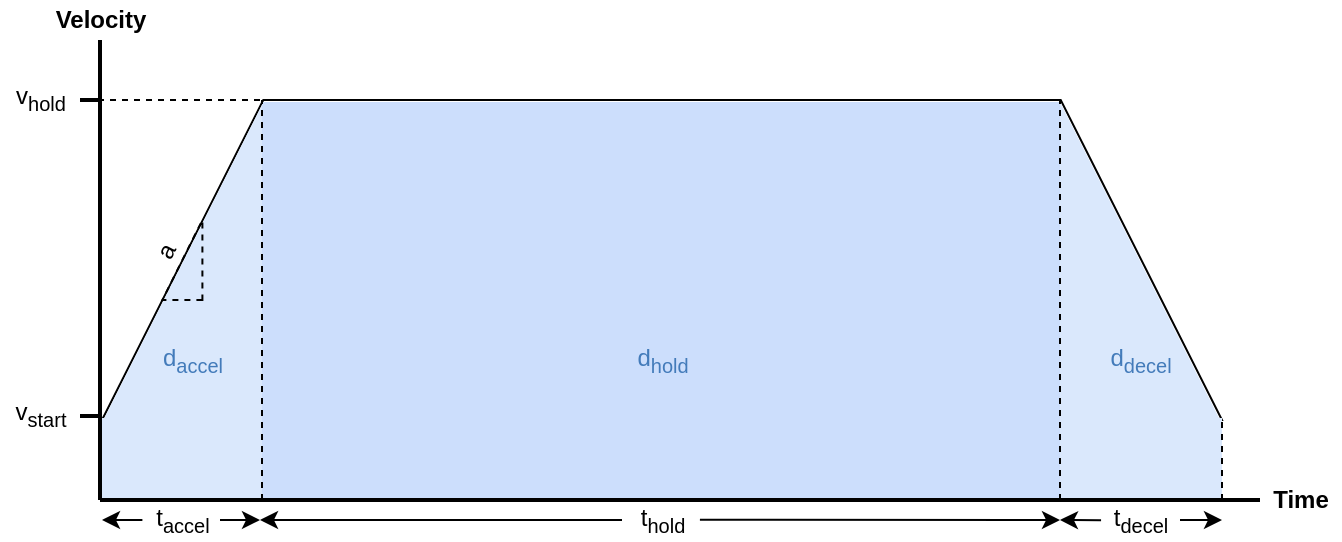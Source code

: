 <mxfile version="12.6.5" type="device"><diagram id="GDQmX2p7-C6wABjRPzsv" name="Page-1"><mxGraphModel dx="739" dy="546" grid="1" gridSize="10" guides="1" tooltips="1" connect="1" arrows="1" fold="1" page="1" pageScale="1" pageWidth="850" pageHeight="1100" math="0" shadow="0"><root><mxCell id="0"/><mxCell id="1" parent="0"/><mxCell id="vhseaxi-XAVIfWy2-aL6-1" value="" style="shape=trapezoid;perimeter=trapezoidPerimeter;whiteSpace=wrap;html=1;size=0.144;fillColor=none;" vertex="1" parent="1"><mxGeometry x="121" y="240" width="560" height="160" as="geometry"/></mxCell><mxCell id="vhseaxi-XAVIfWy2-aL6-40" value="" style="verticalLabelPosition=bottom;verticalAlign=top;html=1;shape=mxgraph.basic.rect;fillColor2=none;strokeWidth=1;size=20;indent=5;dashed=1;fillColor=#dae8fc;strokeColor=none;" vertex="1" parent="1"><mxGeometry x="600" y="399" width="81" height="40" as="geometry"/></mxCell><mxCell id="vhseaxi-XAVIfWy2-aL6-37" value="" style="verticalLabelPosition=bottom;verticalAlign=top;html=1;shape=mxgraph.basic.orthogonal_triangle;dashed=1;fillColor=#dae8fc;rotation=-90;strokeColor=none;flipH=0;flipV=1;" vertex="1" parent="1"><mxGeometry x="560" y="281" width="161" height="81" as="geometry"/></mxCell><mxCell id="vhseaxi-XAVIfWy2-aL6-39" value="" style="verticalLabelPosition=bottom;verticalAlign=top;html=1;shape=mxgraph.basic.rect;fillColor2=none;strokeWidth=1;size=20;indent=5;dashed=1;fillColor=#dae8fc;strokeColor=none;" vertex="1" parent="1"><mxGeometry x="121" y="399" width="80" height="40" as="geometry"/></mxCell><mxCell id="vhseaxi-XAVIfWy2-aL6-36" value="" style="verticalLabelPosition=bottom;verticalAlign=top;html=1;shape=mxgraph.basic.orthogonal_triangle;dashed=1;fillColor=#dae8fc;rotation=-90;strokeColor=none;" vertex="1" parent="1"><mxGeometry x="83.2" y="281" width="157" height="79" as="geometry"/></mxCell><mxCell id="vhseaxi-XAVIfWy2-aL6-38" value="" style="verticalLabelPosition=bottom;verticalAlign=top;html=1;shape=mxgraph.basic.rect;fillColor2=none;strokeWidth=1;size=20;indent=5;dashed=1;fillColor=#CCDEFC;strokeColor=none;" vertex="1" parent="1"><mxGeometry x="201" y="241" width="399" height="198" as="geometry"/></mxCell><mxCell id="vhseaxi-XAVIfWy2-aL6-2" value="" style="endArrow=none;html=1;strokeWidth=2;" edge="1" parent="1"><mxGeometry width="50" height="50" relative="1" as="geometry"><mxPoint x="120" y="210" as="sourcePoint"/><mxPoint x="120" y="440" as="targetPoint"/></mxGeometry></mxCell><mxCell id="vhseaxi-XAVIfWy2-aL6-3" value="" style="endArrow=none;html=1;strokeWidth=2;" edge="1" parent="1"><mxGeometry width="50" height="50" relative="1" as="geometry"><mxPoint x="120" y="440" as="sourcePoint"/><mxPoint x="700" y="440" as="targetPoint"/></mxGeometry></mxCell><mxCell id="vhseaxi-XAVIfWy2-aL6-4" value="Velocity" style="text;html=1;align=center;verticalAlign=middle;resizable=0;points=[];autosize=1;fontStyle=1;horizontal=1;" vertex="1" parent="1"><mxGeometry x="90" y="190" width="60" height="20" as="geometry"/></mxCell><mxCell id="vhseaxi-XAVIfWy2-aL6-5" value="&lt;b&gt;Time&lt;/b&gt;" style="text;html=1;align=center;verticalAlign=middle;resizable=0;points=[];autosize=1;" vertex="1" parent="1"><mxGeometry x="700" y="430" width="40" height="20" as="geometry"/></mxCell><mxCell id="vhseaxi-XAVIfWy2-aL6-8" value="v&lt;sub&gt;start&lt;/sub&gt;" style="text;html=1;align=center;verticalAlign=middle;resizable=0;points=[];autosize=1;" vertex="1" parent="1"><mxGeometry x="70" y="387" width="40" height="20" as="geometry"/></mxCell><mxCell id="vhseaxi-XAVIfWy2-aL6-9" value="" style="endArrow=none;html=1;strokeColor=#000000;strokeWidth=2;" edge="1" parent="1"><mxGeometry width="50" height="50" relative="1" as="geometry"><mxPoint x="110" y="398" as="sourcePoint"/><mxPoint x="121" y="398" as="targetPoint"/></mxGeometry></mxCell><mxCell id="vhseaxi-XAVIfWy2-aL6-10" value="v&lt;sub&gt;hold&lt;/sub&gt;" style="text;html=1;align=center;verticalAlign=middle;resizable=0;points=[];autosize=1;" vertex="1" parent="1"><mxGeometry x="70" y="229" width="40" height="20" as="geometry"/></mxCell><mxCell id="vhseaxi-XAVIfWy2-aL6-11" value="" style="endArrow=none;html=1;strokeColor=#000000;strokeWidth=2;" edge="1" parent="1"><mxGeometry width="50" height="50" relative="1" as="geometry"><mxPoint x="110" y="240" as="sourcePoint"/><mxPoint x="121" y="240" as="targetPoint"/></mxGeometry></mxCell><mxCell id="vhseaxi-XAVIfWy2-aL6-13" value="" style="verticalLabelPosition=bottom;verticalAlign=top;html=1;shape=mxgraph.basic.orthogonal_triangle;fillColor=none;rotation=-90;dashed=1;" vertex="1" parent="1"><mxGeometry x="141.2" y="310" width="40" height="20" as="geometry"/></mxCell><mxCell id="vhseaxi-XAVIfWy2-aL6-14" value="a" style="text;html=1;align=center;verticalAlign=middle;resizable=0;points=[];autosize=1;rotation=297.5;" vertex="1" parent="1"><mxGeometry x="143" y="306" width="20" height="20" as="geometry"/></mxCell><mxCell id="vhseaxi-XAVIfWy2-aL6-15" value="" style="endArrow=none;dashed=1;html=1;strokeColor=#000000;strokeWidth=1;" edge="1" parent="1"><mxGeometry width="50" height="50" relative="1" as="geometry"><mxPoint x="201" y="440" as="sourcePoint"/><mxPoint x="201" y="240" as="targetPoint"/></mxGeometry></mxCell><mxCell id="vhseaxi-XAVIfWy2-aL6-17" value="t&lt;sub&gt;accel&lt;/sub&gt;" style="text;html=1;align=center;verticalAlign=middle;resizable=0;points=[];autosize=1;" vertex="1" parent="1"><mxGeometry x="141.2" y="440" width="40" height="20" as="geometry"/></mxCell><mxCell id="vhseaxi-XAVIfWy2-aL6-18" value="t&lt;sub&gt;hold&lt;/sub&gt;" style="text;html=1;align=center;verticalAlign=middle;resizable=0;points=[];autosize=1;" vertex="1" parent="1"><mxGeometry x="381" y="440" width="40" height="20" as="geometry"/></mxCell><mxCell id="vhseaxi-XAVIfWy2-aL6-19" value="" style="endArrow=none;dashed=1;html=1;strokeColor=#000000;strokeWidth=1;" edge="1" parent="1"><mxGeometry width="50" height="50" relative="1" as="geometry"><mxPoint x="600" y="440" as="sourcePoint"/><mxPoint x="600" y="240" as="targetPoint"/></mxGeometry></mxCell><mxCell id="vhseaxi-XAVIfWy2-aL6-20" value="t&lt;sub&gt;decel&lt;/sub&gt;" style="text;html=1;align=center;verticalAlign=middle;resizable=0;points=[];autosize=1;" vertex="1" parent="1"><mxGeometry x="620" y="440" width="40" height="20" as="geometry"/></mxCell><mxCell id="vhseaxi-XAVIfWy2-aL6-21" value="" style="endArrow=none;dashed=1;html=1;strokeColor=#000000;strokeWidth=1;" edge="1" parent="1"><mxGeometry width="50" height="50" relative="1" as="geometry"><mxPoint x="681" y="440" as="sourcePoint"/><mxPoint x="681" y="400" as="targetPoint"/></mxGeometry></mxCell><mxCell id="vhseaxi-XAVIfWy2-aL6-23" value="" style="endArrow=classic;html=1;strokeColor=#000000;strokeWidth=1;exitX=0.97;exitY=0.5;exitDx=0;exitDy=0;exitPerimeter=0;" edge="1" parent="1" source="vhseaxi-XAVIfWy2-aL6-17"><mxGeometry width="50" height="50" relative="1" as="geometry"><mxPoint x="150" y="500" as="sourcePoint"/><mxPoint x="200" y="450" as="targetPoint"/></mxGeometry></mxCell><mxCell id="vhseaxi-XAVIfWy2-aL6-24" value="" style="endArrow=classic;html=1;strokeColor=#000000;strokeWidth=1;" edge="1" parent="1" source="vhseaxi-XAVIfWy2-aL6-17"><mxGeometry width="50" height="50" relative="1" as="geometry"><mxPoint x="142.2" y="450" as="sourcePoint"/><mxPoint x="121" y="450" as="targetPoint"/></mxGeometry></mxCell><mxCell id="vhseaxi-XAVIfWy2-aL6-27" value="" style="endArrow=classic;html=1;strokeColor=#000000;strokeWidth=1;exitX=0.974;exitY=0.494;exitDx=0;exitDy=0;exitPerimeter=0;" edge="1" parent="1" source="vhseaxi-XAVIfWy2-aL6-18"><mxGeometry width="50" height="50" relative="1" as="geometry"><mxPoint x="421.0" y="450" as="sourcePoint"/><mxPoint x="600" y="450" as="targetPoint"/></mxGeometry></mxCell><mxCell id="vhseaxi-XAVIfWy2-aL6-31" value="" style="endArrow=classic;html=1;strokeColor=#000000;strokeWidth=1;" edge="1" parent="1" source="vhseaxi-XAVIfWy2-aL6-18"><mxGeometry width="50" height="50" relative="1" as="geometry"><mxPoint x="221.2" y="450" as="sourcePoint"/><mxPoint x="200" y="450" as="targetPoint"/></mxGeometry></mxCell><mxCell id="vhseaxi-XAVIfWy2-aL6-32" value="" style="endArrow=classic;html=1;strokeColor=#000000;strokeWidth=1;exitX=0.013;exitY=0.509;exitDx=0;exitDy=0;exitPerimeter=0;" edge="1" parent="1" source="vhseaxi-XAVIfWy2-aL6-20"><mxGeometry width="50" height="50" relative="1" as="geometry"><mxPoint x="620.2" y="450" as="sourcePoint"/><mxPoint x="600" y="450" as="targetPoint"/></mxGeometry></mxCell><mxCell id="vhseaxi-XAVIfWy2-aL6-34" value="" style="endArrow=classic;html=1;strokeColor=#000000;strokeWidth=1;" edge="1" parent="1" source="vhseaxi-XAVIfWy2-aL6-20"><mxGeometry width="50" height="50" relative="1" as="geometry"><mxPoint x="661.0" y="450" as="sourcePoint"/><mxPoint x="681" y="450" as="targetPoint"/></mxGeometry></mxCell><mxCell id="vhseaxi-XAVIfWy2-aL6-35" value="" style="endArrow=none;dashed=1;html=1;strokeColor=#000000;strokeWidth=1;" edge="1" parent="1"><mxGeometry width="50" height="50" relative="1" as="geometry"><mxPoint x="200" y="240" as="sourcePoint"/><mxPoint x="120" y="240" as="targetPoint"/></mxGeometry></mxCell><mxCell id="vhseaxi-XAVIfWy2-aL6-41" value="d&lt;sub&gt;accel&lt;/sub&gt;" style="text;html=1;align=center;verticalAlign=middle;resizable=0;points=[];autosize=1;fontColor=#437BBA;" vertex="1" parent="1"><mxGeometry x="141.2" y="360" width="50" height="20" as="geometry"/></mxCell><mxCell id="vhseaxi-XAVIfWy2-aL6-42" value="d&lt;sub&gt;hold&lt;/sub&gt;" style="text;html=1;align=center;verticalAlign=middle;resizable=0;points=[];autosize=1;fontColor=#437BBA;" vertex="1" parent="1"><mxGeometry x="380.5" y="360" width="40" height="20" as="geometry"/></mxCell><mxCell id="vhseaxi-XAVIfWy2-aL6-43" value="d&lt;sub&gt;decel&lt;/sub&gt;" style="text;html=1;align=center;verticalAlign=middle;resizable=0;points=[];autosize=1;fontColor=#437BBA;" vertex="1" parent="1"><mxGeometry x="615" y="360" width="50" height="20" as="geometry"/></mxCell></root></mxGraphModel></diagram></mxfile>